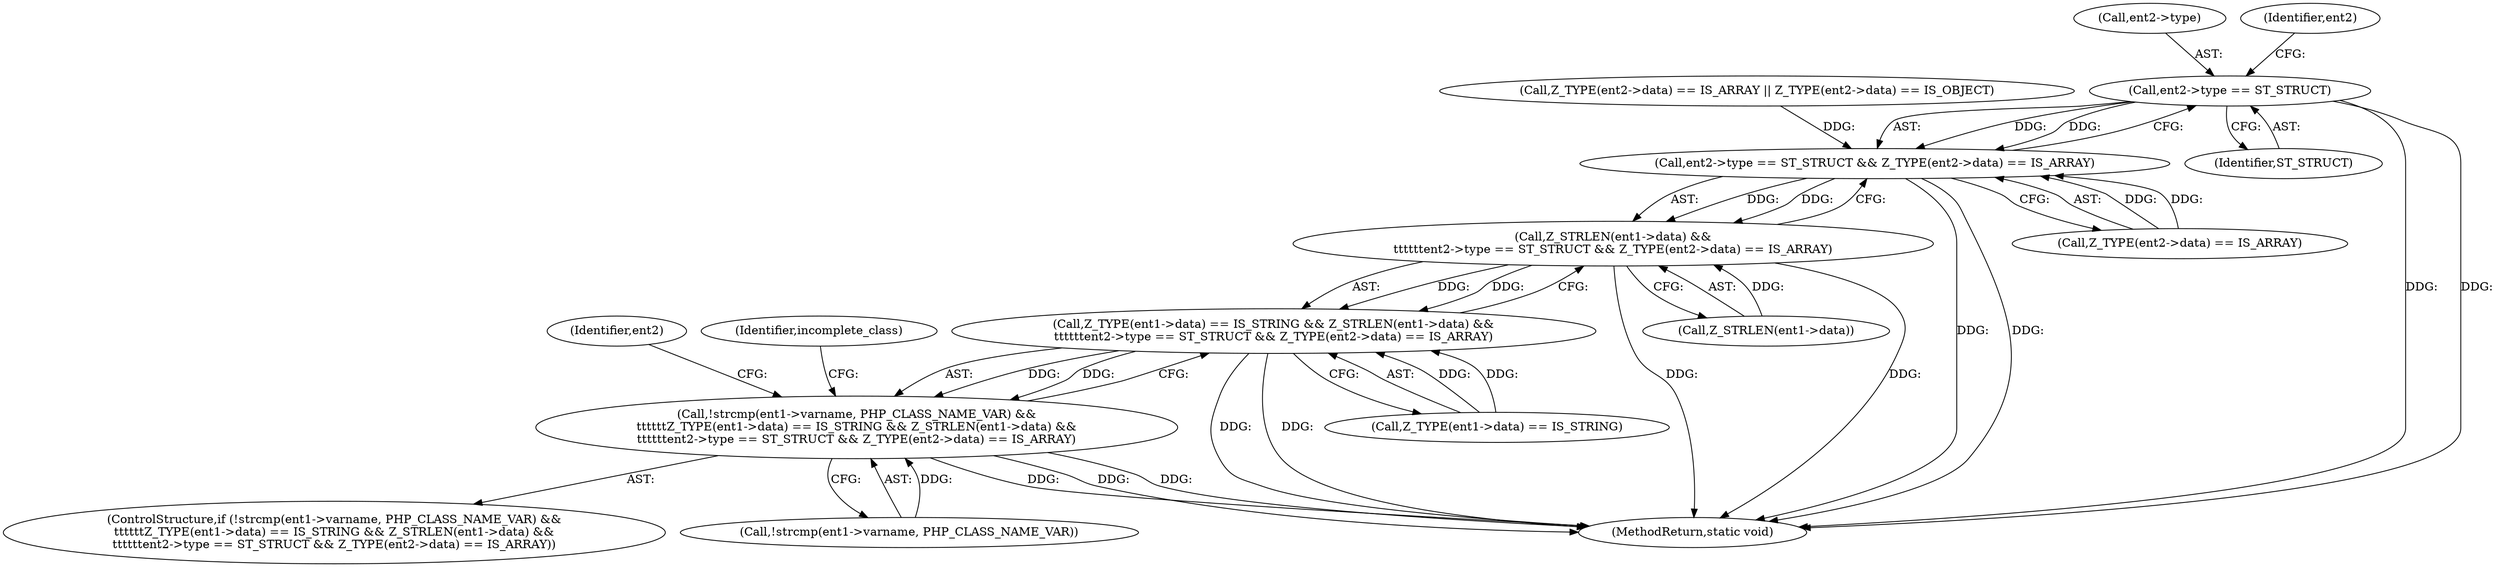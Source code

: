 digraph "0_php-src_8d2539fa0faf3f63e1d1e7635347c5b9e777d47b@pointer" {
"1000397" [label="(Call,ent2->type == ST_STRUCT)"];
"1000396" [label="(Call,ent2->type == ST_STRUCT && Z_TYPE(ent2->data) == IS_ARRAY)"];
"1000391" [label="(Call,Z_STRLEN(ent1->data) &&\n\t\t\t\t\t\tent2->type == ST_STRUCT && Z_TYPE(ent2->data) == IS_ARRAY)"];
"1000384" [label="(Call,Z_TYPE(ent1->data) == IS_STRING && Z_STRLEN(ent1->data) &&\n\t\t\t\t\t\tent2->type == ST_STRUCT && Z_TYPE(ent2->data) == IS_ARRAY)"];
"1000377" [label="(Call,!strcmp(ent1->varname, PHP_CLASS_NAME_VAR) &&\n\t\t\t\t\t\tZ_TYPE(ent1->data) == IS_STRING && Z_STRLEN(ent1->data) &&\n\t\t\t\t\t\tent2->type == ST_STRUCT && Z_TYPE(ent2->data) == IS_ARRAY)"];
"1000396" [label="(Call,ent2->type == ST_STRUCT && Z_TYPE(ent2->data) == IS_ARRAY)"];
"1000384" [label="(Call,Z_TYPE(ent1->data) == IS_STRING && Z_STRLEN(ent1->data) &&\n\t\t\t\t\t\tent2->type == ST_STRUCT && Z_TYPE(ent2->data) == IS_ARRAY)"];
"1000378" [label="(Call,!strcmp(ent1->varname, PHP_CLASS_NAME_VAR))"];
"1000392" [label="(Call,Z_STRLEN(ent1->data))"];
"1000391" [label="(Call,Z_STRLEN(ent1->data) &&\n\t\t\t\t\t\tent2->type == ST_STRUCT && Z_TYPE(ent2->data) == IS_ARRAY)"];
"1000401" [label="(Identifier,ST_STRUCT)"];
"1000555" [label="(Identifier,ent2)"];
"1000376" [label="(ControlStructure,if (!strcmp(ent1->varname, PHP_CLASS_NAME_VAR) &&\n\t\t\t\t\t\tZ_TYPE(ent1->data) == IS_STRING && Z_STRLEN(ent1->data) &&\n\t\t\t\t\t\tent2->type == ST_STRUCT && Z_TYPE(ent2->data) == IS_ARRAY))"];
"1000411" [label="(Identifier,incomplete_class)"];
"1000671" [label="(MethodReturn,static void)"];
"1000398" [label="(Call,ent2->type)"];
"1000402" [label="(Call,Z_TYPE(ent2->data) == IS_ARRAY)"];
"1000397" [label="(Call,ent2->type == ST_STRUCT)"];
"1000385" [label="(Call,Z_TYPE(ent1->data) == IS_STRING)"];
"1000377" [label="(Call,!strcmp(ent1->varname, PHP_CLASS_NAME_VAR) &&\n\t\t\t\t\t\tZ_TYPE(ent1->data) == IS_STRING && Z_STRLEN(ent1->data) &&\n\t\t\t\t\t\tent2->type == ST_STRUCT && Z_TYPE(ent2->data) == IS_ARRAY)"];
"1000405" [label="(Identifier,ent2)"];
"1000350" [label="(Call,Z_TYPE(ent2->data) == IS_ARRAY || Z_TYPE(ent2->data) == IS_OBJECT)"];
"1000397" -> "1000396"  [label="AST: "];
"1000397" -> "1000401"  [label="CFG: "];
"1000398" -> "1000397"  [label="AST: "];
"1000401" -> "1000397"  [label="AST: "];
"1000405" -> "1000397"  [label="CFG: "];
"1000396" -> "1000397"  [label="CFG: "];
"1000397" -> "1000671"  [label="DDG: "];
"1000397" -> "1000671"  [label="DDG: "];
"1000397" -> "1000396"  [label="DDG: "];
"1000397" -> "1000396"  [label="DDG: "];
"1000396" -> "1000391"  [label="AST: "];
"1000396" -> "1000402"  [label="CFG: "];
"1000402" -> "1000396"  [label="AST: "];
"1000391" -> "1000396"  [label="CFG: "];
"1000396" -> "1000671"  [label="DDG: "];
"1000396" -> "1000671"  [label="DDG: "];
"1000396" -> "1000391"  [label="DDG: "];
"1000396" -> "1000391"  [label="DDG: "];
"1000350" -> "1000396"  [label="DDG: "];
"1000402" -> "1000396"  [label="DDG: "];
"1000402" -> "1000396"  [label="DDG: "];
"1000391" -> "1000384"  [label="AST: "];
"1000391" -> "1000392"  [label="CFG: "];
"1000392" -> "1000391"  [label="AST: "];
"1000384" -> "1000391"  [label="CFG: "];
"1000391" -> "1000671"  [label="DDG: "];
"1000391" -> "1000671"  [label="DDG: "];
"1000391" -> "1000384"  [label="DDG: "];
"1000391" -> "1000384"  [label="DDG: "];
"1000392" -> "1000391"  [label="DDG: "];
"1000384" -> "1000377"  [label="AST: "];
"1000384" -> "1000385"  [label="CFG: "];
"1000385" -> "1000384"  [label="AST: "];
"1000377" -> "1000384"  [label="CFG: "];
"1000384" -> "1000671"  [label="DDG: "];
"1000384" -> "1000671"  [label="DDG: "];
"1000384" -> "1000377"  [label="DDG: "];
"1000384" -> "1000377"  [label="DDG: "];
"1000385" -> "1000384"  [label="DDG: "];
"1000385" -> "1000384"  [label="DDG: "];
"1000377" -> "1000376"  [label="AST: "];
"1000377" -> "1000378"  [label="CFG: "];
"1000378" -> "1000377"  [label="AST: "];
"1000411" -> "1000377"  [label="CFG: "];
"1000555" -> "1000377"  [label="CFG: "];
"1000377" -> "1000671"  [label="DDG: "];
"1000377" -> "1000671"  [label="DDG: "];
"1000377" -> "1000671"  [label="DDG: "];
"1000378" -> "1000377"  [label="DDG: "];
}
